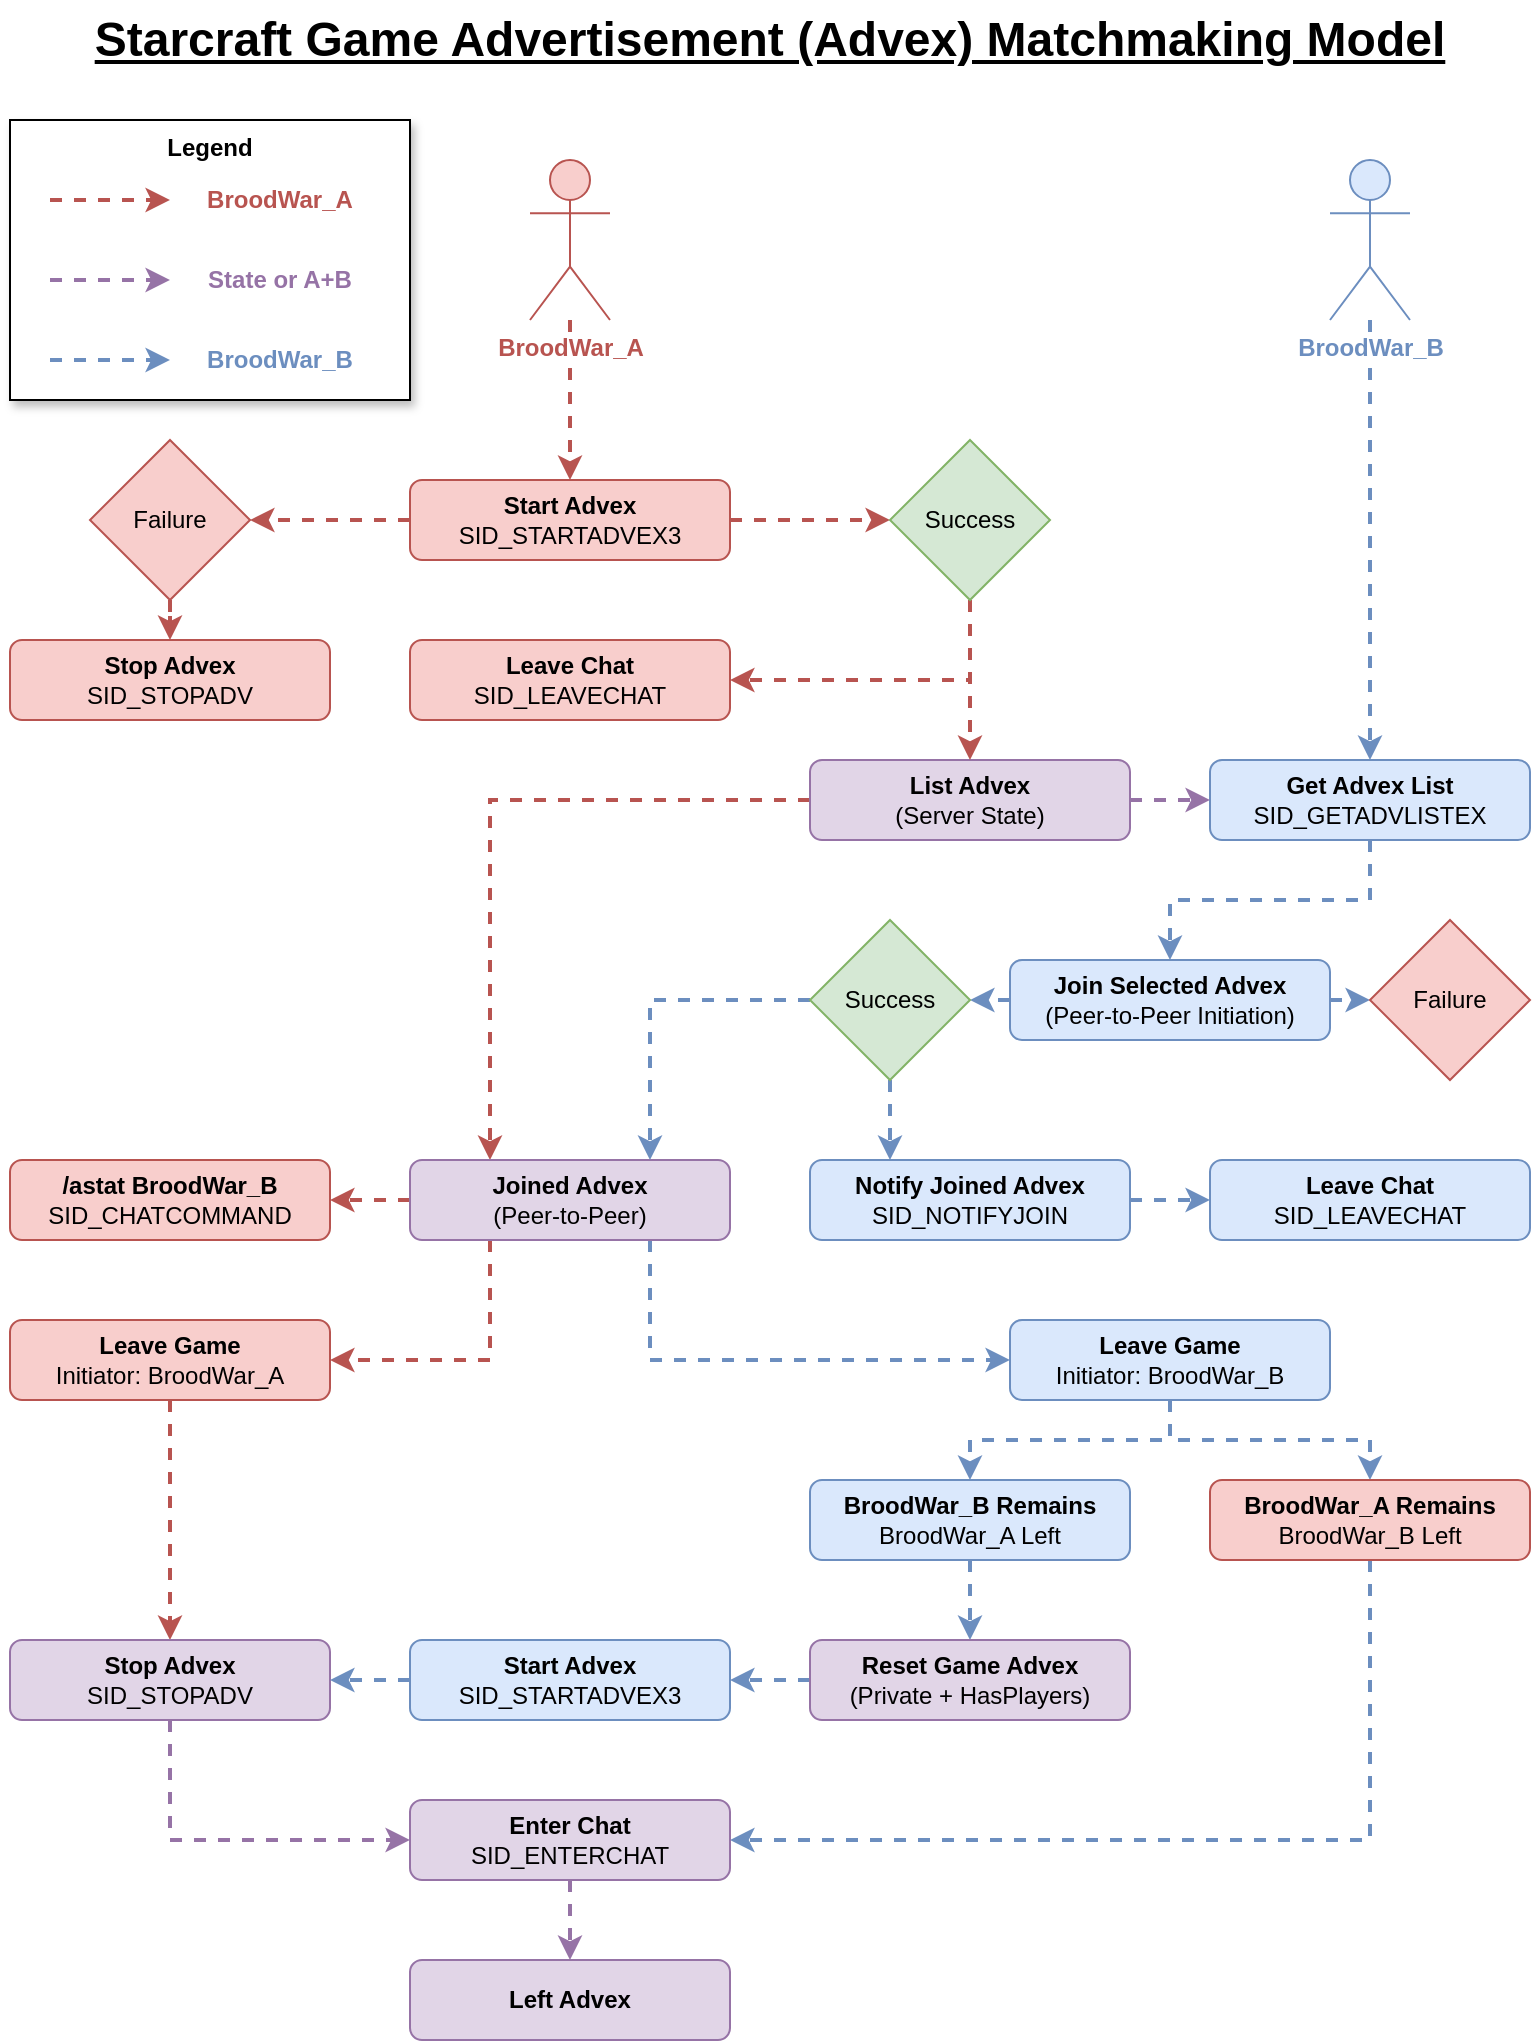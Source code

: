 <mxfile version="14.6.13" type="device"><diagram id="U_frjrk084fXuOIlBdpj" name="Page-1"><mxGraphModel dx="1718" dy="1018" grid="1" gridSize="10" guides="1" tooltips="1" connect="1" arrows="1" fold="1" page="1" pageScale="1" pageWidth="850" pageHeight="1100" math="0" shadow="0"><root><mxCell id="0"/><mxCell id="1" parent="0"/><mxCell id="LAFA9GSpPN4VXohZOYqY-93" style="edgeStyle=orthogonalEdgeStyle;rounded=0;orthogonalLoop=1;jettySize=auto;html=1;dashed=1;fillColor=#f8cecc;strokeColor=#b85450;strokeWidth=2;" edge="1" parent="1" source="LAFA9GSpPN4VXohZOYqY-5" target="LAFA9GSpPN4VXohZOYqY-72"><mxGeometry relative="1" as="geometry"/></mxCell><mxCell id="LAFA9GSpPN4VXohZOYqY-5" value="BroodWar_A" style="shape=umlActor;verticalLabelPosition=bottom;verticalAlign=top;html=1;outlineConnect=0;fontStyle=1;labelBackgroundColor=#ffffff;fillColor=#f8cecc;strokeColor=#b85450;fontColor=#B85450;" vertex="1" parent="1"><mxGeometry x="300" y="120" width="40" height="80" as="geometry"/></mxCell><mxCell id="LAFA9GSpPN4VXohZOYqY-96" style="edgeStyle=orthogonalEdgeStyle;rounded=0;orthogonalLoop=1;jettySize=auto;html=1;dashed=1;fillColor=#dae8fc;strokeColor=#6c8ebf;strokeWidth=2;" edge="1" parent="1" source="LAFA9GSpPN4VXohZOYqY-7" target="LAFA9GSpPN4VXohZOYqY-25"><mxGeometry relative="1" as="geometry"/></mxCell><mxCell id="LAFA9GSpPN4VXohZOYqY-7" value="BroodWar_B" style="shape=umlActor;verticalLabelPosition=bottom;verticalAlign=top;html=1;outlineConnect=0;fontStyle=1;labelBackgroundColor=#ffffff;fillColor=#dae8fc;strokeColor=#6c8ebf;fontColor=#6C8EBF;" vertex="1" parent="1"><mxGeometry x="700" y="120" width="40" height="80" as="geometry"/></mxCell><mxCell id="LAFA9GSpPN4VXohZOYqY-12" value="Starcraft Game Advertisement (Advex) Matchmaking Model" style="text;html=1;strokeColor=none;fillColor=none;align=center;verticalAlign=middle;whiteSpace=wrap;rounded=0;fontStyle=5;fontSize=24;" vertex="1" parent="1"><mxGeometry x="40" y="40" width="760" height="40" as="geometry"/></mxCell><mxCell id="LAFA9GSpPN4VXohZOYqY-112" style="edgeStyle=orthogonalEdgeStyle;rounded=0;orthogonalLoop=1;jettySize=auto;html=1;exitX=1;exitY=0.5;exitDx=0;exitDy=0;entryX=0;entryY=0.5;entryDx=0;entryDy=0;dashed=1;fillColor=#dae8fc;strokeColor=#6c8ebf;strokeWidth=2;" edge="1" parent="1" source="LAFA9GSpPN4VXohZOYqY-15" target="LAFA9GSpPN4VXohZOYqY-109"><mxGeometry relative="1" as="geometry"/></mxCell><mxCell id="LAFA9GSpPN4VXohZOYqY-114" style="edgeStyle=orthogonalEdgeStyle;rounded=0;orthogonalLoop=1;jettySize=auto;html=1;exitX=0;exitY=0.5;exitDx=0;exitDy=0;entryX=1;entryY=0.5;entryDx=0;entryDy=0;dashed=1;fillColor=#dae8fc;strokeColor=#6c8ebf;strokeWidth=2;" edge="1" parent="1" source="LAFA9GSpPN4VXohZOYqY-15" target="LAFA9GSpPN4VXohZOYqY-113"><mxGeometry relative="1" as="geometry"/></mxCell><mxCell id="LAFA9GSpPN4VXohZOYqY-15" value="Join Selected Advex&lt;br&gt;&lt;span style=&quot;font-weight: normal&quot;&gt;(Peer-to-Peer Initiation)&lt;/span&gt;" style="rounded=1;whiteSpace=wrap;html=1;fontStyle=1;fillColor=#dae8fc;strokeColor=#6c8ebf;" vertex="1" parent="1"><mxGeometry x="540" y="520" width="160" height="40" as="geometry"/></mxCell><mxCell id="LAFA9GSpPN4VXohZOYqY-162" style="edgeStyle=orthogonalEdgeStyle;rounded=0;orthogonalLoop=1;jettySize=auto;html=1;exitX=0.5;exitY=1;exitDx=0;exitDy=0;entryX=0.5;entryY=0;entryDx=0;entryDy=0;dashed=1;fillColor=#f8cecc;strokeColor=#b85450;strokeWidth=2;" edge="1" parent="1" source="LAFA9GSpPN4VXohZOYqY-20" target="LAFA9GSpPN4VXohZOYqY-152"><mxGeometry relative="1" as="geometry"/></mxCell><mxCell id="LAFA9GSpPN4VXohZOYqY-20" value="Leave Game&lt;br&gt;&lt;span style=&quot;font-weight: normal&quot;&gt;Initiator: BroodWar_A&lt;/span&gt;" style="rounded=1;whiteSpace=wrap;html=1;fontStyle=1;fillColor=#f8cecc;strokeColor=#b85450;" vertex="1" parent="1"><mxGeometry x="40" y="700" width="160" height="40" as="geometry"/></mxCell><mxCell id="LAFA9GSpPN4VXohZOYqY-183" style="edgeStyle=orthogonalEdgeStyle;rounded=0;orthogonalLoop=1;jettySize=auto;html=1;exitX=0.5;exitY=1;exitDx=0;exitDy=0;entryX=0.5;entryY=0;entryDx=0;entryDy=0;dashed=1;fillColor=#dae8fc;strokeColor=#6c8ebf;strokeWidth=2;" edge="1" parent="1" source="LAFA9GSpPN4VXohZOYqY-23" target="LAFA9GSpPN4VXohZOYqY-63"><mxGeometry relative="1" as="geometry"/></mxCell><mxCell id="LAFA9GSpPN4VXohZOYqY-184" style="edgeStyle=orthogonalEdgeStyle;rounded=0;orthogonalLoop=1;jettySize=auto;html=1;exitX=0.5;exitY=1;exitDx=0;exitDy=0;entryX=0.5;entryY=0;entryDx=0;entryDy=0;dashed=1;fillColor=#dae8fc;strokeColor=#6c8ebf;strokeWidth=2;" edge="1" parent="1" source="LAFA9GSpPN4VXohZOYqY-23" target="LAFA9GSpPN4VXohZOYqY-65"><mxGeometry relative="1" as="geometry"/></mxCell><mxCell id="LAFA9GSpPN4VXohZOYqY-23" value="Leave Game&lt;br&gt;&lt;span style=&quot;font-weight: normal&quot;&gt;Initiator: BroodWar_B&lt;/span&gt;" style="rounded=1;whiteSpace=wrap;html=1;fontStyle=1;fillColor=#dae8fc;strokeColor=#6c8ebf;" vertex="1" parent="1"><mxGeometry x="540" y="700" width="160" height="40" as="geometry"/></mxCell><mxCell id="LAFA9GSpPN4VXohZOYqY-193" style="edgeStyle=orthogonalEdgeStyle;rounded=0;orthogonalLoop=1;jettySize=auto;html=1;exitX=0.5;exitY=1;exitDx=0;exitDy=0;entryX=0.5;entryY=0;entryDx=0;entryDy=0;dashed=1;fillColor=#dae8fc;strokeColor=#6c8ebf;strokeWidth=2;" edge="1" parent="1" source="LAFA9GSpPN4VXohZOYqY-25" target="LAFA9GSpPN4VXohZOYqY-15"><mxGeometry relative="1" as="geometry"/></mxCell><mxCell id="LAFA9GSpPN4VXohZOYqY-25" value="&lt;b&gt;Get Advex List&lt;/b&gt;&lt;br&gt;SID_GETADVLISTEX" style="rounded=1;whiteSpace=wrap;html=1;fillColor=#dae8fc;strokeColor=#6c8ebf;" vertex="1" parent="1"><mxGeometry x="640" y="420" width="160" height="40" as="geometry"/></mxCell><mxCell id="LAFA9GSpPN4VXohZOYqY-95" style="edgeStyle=orthogonalEdgeStyle;rounded=0;orthogonalLoop=1;jettySize=auto;html=1;entryX=0;entryY=0.5;entryDx=0;entryDy=0;dashed=1;strokeWidth=2;fillColor=#e1d5e7;strokeColor=#9673a6;" edge="1" parent="1" source="LAFA9GSpPN4VXohZOYqY-32" target="LAFA9GSpPN4VXohZOYqY-25"><mxGeometry relative="1" as="geometry"/></mxCell><mxCell id="LAFA9GSpPN4VXohZOYqY-189" style="edgeStyle=orthogonalEdgeStyle;rounded=0;orthogonalLoop=1;jettySize=auto;html=1;exitX=0;exitY=0.5;exitDx=0;exitDy=0;entryX=0.25;entryY=0;entryDx=0;entryDy=0;dashed=1;fillColor=#f8cecc;strokeColor=#b85450;strokeWidth=2;" edge="1" parent="1" source="LAFA9GSpPN4VXohZOYqY-32" target="LAFA9GSpPN4VXohZOYqY-60"><mxGeometry relative="1" as="geometry"/></mxCell><mxCell id="LAFA9GSpPN4VXohZOYqY-32" value="List Advex&lt;br&gt;&lt;span style=&quot;font-weight: normal&quot;&gt;(Server State)&lt;/span&gt;" style="rounded=1;whiteSpace=wrap;html=1;fontStyle=1;fillColor=#e1d5e7;strokeColor=#9673a6;" vertex="1" parent="1"><mxGeometry x="440" y="420" width="160" height="40" as="geometry"/></mxCell><mxCell id="LAFA9GSpPN4VXohZOYqY-117" style="edgeStyle=orthogonalEdgeStyle;rounded=0;orthogonalLoop=1;jettySize=auto;html=1;exitX=1;exitY=0.5;exitDx=0;exitDy=0;entryX=0;entryY=0.5;entryDx=0;entryDy=0;dashed=1;fillColor=#dae8fc;strokeColor=#6c8ebf;strokeWidth=2;" edge="1" parent="1" source="LAFA9GSpPN4VXohZOYqY-50" target="LAFA9GSpPN4VXohZOYqY-116"><mxGeometry relative="1" as="geometry"/></mxCell><mxCell id="LAFA9GSpPN4VXohZOYqY-50" value="&lt;b&gt;Notify Joined Advex&lt;/b&gt;&lt;br&gt;SID_NOTIFYJOIN" style="rounded=1;whiteSpace=wrap;html=1;fillColor=#dae8fc;strokeColor=#6c8ebf;" vertex="1" parent="1"><mxGeometry x="440" y="620" width="160" height="40" as="geometry"/></mxCell><mxCell id="LAFA9GSpPN4VXohZOYqY-126" style="edgeStyle=orthogonalEdgeStyle;rounded=0;orthogonalLoop=1;jettySize=auto;html=1;exitX=0;exitY=0.5;exitDx=0;exitDy=0;entryX=1;entryY=0.5;entryDx=0;entryDy=0;dashed=1;fillColor=#f8cecc;strokeColor=#b85450;strokeWidth=2;" edge="1" parent="1" source="LAFA9GSpPN4VXohZOYqY-60" target="LAFA9GSpPN4VXohZOYqY-61"><mxGeometry relative="1" as="geometry"/></mxCell><mxCell id="LAFA9GSpPN4VXohZOYqY-175" style="edgeStyle=orthogonalEdgeStyle;rounded=0;orthogonalLoop=1;jettySize=auto;html=1;exitX=0.25;exitY=1;exitDx=0;exitDy=0;entryX=1;entryY=0.5;entryDx=0;entryDy=0;dashed=1;fillColor=#f8cecc;strokeColor=#b85450;strokeWidth=2;" edge="1" parent="1" source="LAFA9GSpPN4VXohZOYqY-60" target="LAFA9GSpPN4VXohZOYqY-20"><mxGeometry relative="1" as="geometry"/></mxCell><mxCell id="LAFA9GSpPN4VXohZOYqY-177" style="edgeStyle=orthogonalEdgeStyle;rounded=0;orthogonalLoop=1;jettySize=auto;html=1;exitX=0.75;exitY=1;exitDx=0;exitDy=0;entryX=0;entryY=0.5;entryDx=0;entryDy=0;dashed=1;fillColor=#dae8fc;strokeColor=#6c8ebf;strokeWidth=2;" edge="1" parent="1" source="LAFA9GSpPN4VXohZOYqY-60" target="LAFA9GSpPN4VXohZOYqY-23"><mxGeometry relative="1" as="geometry"/></mxCell><mxCell id="LAFA9GSpPN4VXohZOYqY-60" value="Joined Advex&lt;br&gt;&lt;span style=&quot;font-weight: normal&quot;&gt;(Peer-to-Peer)&lt;/span&gt;" style="rounded=1;whiteSpace=wrap;html=1;fontStyle=1;fillColor=#e1d5e7;strokeColor=#9673a6;" vertex="1" parent="1"><mxGeometry x="240" y="620" width="160" height="40" as="geometry"/></mxCell><mxCell id="LAFA9GSpPN4VXohZOYqY-61" value="&lt;b&gt;/astat BroodWar_B&lt;/b&gt;&lt;br&gt;SID_CHATCOMMAND" style="rounded=1;whiteSpace=wrap;html=1;fillColor=#f8cecc;strokeColor=#b85450;" vertex="1" parent="1"><mxGeometry x="40" y="620" width="160" height="40" as="geometry"/></mxCell><mxCell id="LAFA9GSpPN4VXohZOYqY-62" style="edgeStyle=orthogonalEdgeStyle;rounded=0;orthogonalLoop=1;jettySize=auto;html=1;dashed=1;fontSize=12;fillColor=#dae8fc;strokeColor=#6c8ebf;strokeWidth=2;" edge="1" parent="1" source="LAFA9GSpPN4VXohZOYqY-63" target="LAFA9GSpPN4VXohZOYqY-69"><mxGeometry relative="1" as="geometry"/></mxCell><mxCell id="LAFA9GSpPN4VXohZOYqY-63" value="&lt;b&gt;BroodWar_B Remains&lt;/b&gt;&lt;br&gt;BroodWar_A Left" style="rounded=1;whiteSpace=wrap;html=1;fillColor=#dae8fc;strokeColor=#6c8ebf;" vertex="1" parent="1"><mxGeometry x="440" y="780" width="160" height="40" as="geometry"/></mxCell><mxCell id="LAFA9GSpPN4VXohZOYqY-180" style="edgeStyle=orthogonalEdgeStyle;rounded=0;orthogonalLoop=1;jettySize=auto;html=1;exitX=0.5;exitY=1;exitDx=0;exitDy=0;entryX=1;entryY=0.5;entryDx=0;entryDy=0;dashed=1;fillColor=#dae8fc;strokeColor=#6c8ebf;strokeWidth=2;" edge="1" parent="1" source="LAFA9GSpPN4VXohZOYqY-65" target="LAFA9GSpPN4VXohZOYqY-154"><mxGeometry relative="1" as="geometry"/></mxCell><mxCell id="LAFA9GSpPN4VXohZOYqY-65" value="&lt;b&gt;BroodWar_A Remains&lt;/b&gt;&lt;br&gt;BroodWar_B Left" style="rounded=1;whiteSpace=wrap;html=1;fillColor=#f8cecc;strokeColor=#b85450;" vertex="1" parent="1"><mxGeometry x="640" y="780" width="160" height="40" as="geometry"/></mxCell><mxCell id="LAFA9GSpPN4VXohZOYqY-165" style="edgeStyle=orthogonalEdgeStyle;rounded=0;orthogonalLoop=1;jettySize=auto;html=1;exitX=0;exitY=0.5;exitDx=0;exitDy=0;entryX=1;entryY=0.5;entryDx=0;entryDy=0;dashed=1;fillColor=#dae8fc;strokeColor=#6c8ebf;strokeWidth=2;" edge="1" parent="1" source="LAFA9GSpPN4VXohZOYqY-69" target="LAFA9GSpPN4VXohZOYqY-155"><mxGeometry relative="1" as="geometry"/></mxCell><mxCell id="LAFA9GSpPN4VXohZOYqY-69" value="Reset Game Advex&lt;br&gt;&lt;span style=&quot;font-weight: normal&quot;&gt;(Private + HasPlayers)&lt;/span&gt;" style="rounded=1;whiteSpace=wrap;html=1;fontStyle=1;fillColor=#e1d5e7;strokeColor=#9673a6;" vertex="1" parent="1"><mxGeometry x="440" y="860" width="160" height="40" as="geometry"/></mxCell><mxCell id="LAFA9GSpPN4VXohZOYqY-101" style="edgeStyle=orthogonalEdgeStyle;rounded=0;orthogonalLoop=1;jettySize=auto;html=1;dashed=1;fillColor=#f8cecc;strokeColor=#b85450;strokeWidth=2;" edge="1" parent="1" source="LAFA9GSpPN4VXohZOYqY-72" target="LAFA9GSpPN4VXohZOYqY-99"><mxGeometry relative="1" as="geometry"/></mxCell><mxCell id="LAFA9GSpPN4VXohZOYqY-103" style="edgeStyle=orthogonalEdgeStyle;rounded=0;orthogonalLoop=1;jettySize=auto;html=1;dashed=1;fillColor=#f8cecc;strokeColor=#b85450;strokeWidth=2;" edge="1" parent="1" source="LAFA9GSpPN4VXohZOYqY-72" target="LAFA9GSpPN4VXohZOYqY-102"><mxGeometry relative="1" as="geometry"/></mxCell><mxCell id="LAFA9GSpPN4VXohZOYqY-72" value="&lt;b&gt;Start Advex&lt;/b&gt;&lt;br&gt;SID_STARTADVEX3" style="rounded=1;whiteSpace=wrap;html=1;labelBackgroundColor=none;fontSize=12;fillColor=#f8cecc;strokeColor=#b85450;" vertex="1" parent="1"><mxGeometry x="240" y="280" width="160" height="40" as="geometry"/></mxCell><mxCell id="LAFA9GSpPN4VXohZOYqY-77" value="&lt;b&gt;Leave Chat&lt;/b&gt;&lt;br&gt;SID_LEAVECHAT" style="rounded=1;whiteSpace=wrap;html=1;labelBackgroundColor=none;fontSize=12;fillColor=#f8cecc;strokeColor=#b85450;" vertex="1" parent="1"><mxGeometry x="240" y="360" width="160" height="40" as="geometry"/></mxCell><mxCell id="LAFA9GSpPN4VXohZOYqY-81" value="&lt;b&gt;Stop Advex&lt;/b&gt;&lt;br&gt;SID_STOPADV" style="rounded=1;whiteSpace=wrap;html=1;labelBackgroundColor=none;fontSize=12;fillColor=#f8cecc;strokeColor=#b85450;" vertex="1" parent="1"><mxGeometry x="40" y="360" width="160" height="40" as="geometry"/></mxCell><mxCell id="LAFA9GSpPN4VXohZOYqY-100" style="edgeStyle=orthogonalEdgeStyle;rounded=0;orthogonalLoop=1;jettySize=auto;html=1;dashed=1;fillColor=#f8cecc;strokeColor=#b85450;strokeWidth=2;" edge="1" parent="1" source="LAFA9GSpPN4VXohZOYqY-99" target="LAFA9GSpPN4VXohZOYqY-81"><mxGeometry relative="1" as="geometry"/></mxCell><mxCell id="LAFA9GSpPN4VXohZOYqY-99" value="Failure" style="rhombus;whiteSpace=wrap;html=1;fillColor=#f8cecc;strokeColor=#b85450;" vertex="1" parent="1"><mxGeometry x="80" y="260" width="80" height="80" as="geometry"/></mxCell><mxCell id="LAFA9GSpPN4VXohZOYqY-131" style="edgeStyle=orthogonalEdgeStyle;rounded=0;orthogonalLoop=1;jettySize=auto;html=1;exitX=0.5;exitY=1;exitDx=0;exitDy=0;dashed=1;fillColor=#f8cecc;strokeColor=#b85450;strokeWidth=2;" edge="1" parent="1" source="LAFA9GSpPN4VXohZOYqY-102" target="LAFA9GSpPN4VXohZOYqY-32"><mxGeometry relative="1" as="geometry"/></mxCell><mxCell id="LAFA9GSpPN4VXohZOYqY-135" style="edgeStyle=orthogonalEdgeStyle;rounded=0;orthogonalLoop=1;jettySize=auto;html=1;exitX=0.5;exitY=1;exitDx=0;exitDy=0;entryX=1;entryY=0.5;entryDx=0;entryDy=0;dashed=1;fillColor=#f8cecc;strokeColor=#b85450;strokeWidth=2;" edge="1" parent="1" source="LAFA9GSpPN4VXohZOYqY-102" target="LAFA9GSpPN4VXohZOYqY-77"><mxGeometry relative="1" as="geometry"/></mxCell><mxCell id="LAFA9GSpPN4VXohZOYqY-102" value="Success" style="rhombus;whiteSpace=wrap;html=1;fillColor=#d5e8d4;strokeColor=#82b366;" vertex="1" parent="1"><mxGeometry x="480" y="260" width="80" height="80" as="geometry"/></mxCell><mxCell id="LAFA9GSpPN4VXohZOYqY-109" value="Failure" style="rhombus;whiteSpace=wrap;html=1;fillColor=#f8cecc;strokeColor=#b85450;" vertex="1" parent="1"><mxGeometry x="720" y="500" width="80" height="80" as="geometry"/></mxCell><mxCell id="LAFA9GSpPN4VXohZOYqY-190" style="edgeStyle=orthogonalEdgeStyle;rounded=0;orthogonalLoop=1;jettySize=auto;html=1;exitX=0;exitY=0.5;exitDx=0;exitDy=0;entryX=0.75;entryY=0;entryDx=0;entryDy=0;dashed=1;fillColor=#dae8fc;strokeColor=#6c8ebf;strokeWidth=2;" edge="1" parent="1" source="LAFA9GSpPN4VXohZOYqY-113" target="LAFA9GSpPN4VXohZOYqY-60"><mxGeometry relative="1" as="geometry"/></mxCell><mxCell id="LAFA9GSpPN4VXohZOYqY-191" style="edgeStyle=orthogonalEdgeStyle;rounded=0;orthogonalLoop=1;jettySize=auto;html=1;exitX=0.5;exitY=1;exitDx=0;exitDy=0;entryX=0.25;entryY=0;entryDx=0;entryDy=0;dashed=1;fillColor=#dae8fc;strokeColor=#6c8ebf;strokeWidth=2;" edge="1" parent="1" source="LAFA9GSpPN4VXohZOYqY-113" target="LAFA9GSpPN4VXohZOYqY-50"><mxGeometry relative="1" as="geometry"/></mxCell><mxCell id="LAFA9GSpPN4VXohZOYqY-113" value="Success" style="rhombus;whiteSpace=wrap;html=1;fillColor=#d5e8d4;strokeColor=#82b366;" vertex="1" parent="1"><mxGeometry x="440" y="500" width="80" height="80" as="geometry"/></mxCell><mxCell id="LAFA9GSpPN4VXohZOYqY-116" value="&lt;b&gt;Leave Chat&lt;/b&gt;&lt;br&gt;SID_LEAVECHAT" style="rounded=1;whiteSpace=wrap;html=1;labelBackgroundColor=none;fontSize=12;fillColor=#dae8fc;strokeColor=#6c8ebf;" vertex="1" parent="1"><mxGeometry x="640" y="620" width="160" height="40" as="geometry"/></mxCell><mxCell id="LAFA9GSpPN4VXohZOYqY-150" value="Left Advex" style="rounded=1;whiteSpace=wrap;html=1;fontStyle=1;fillColor=#e1d5e7;strokeColor=#9673a6;" vertex="1" parent="1"><mxGeometry x="240" y="1020" width="160" height="40" as="geometry"/></mxCell><mxCell id="LAFA9GSpPN4VXohZOYqY-181" style="edgeStyle=orthogonalEdgeStyle;rounded=0;orthogonalLoop=1;jettySize=auto;html=1;exitX=0.5;exitY=1;exitDx=0;exitDy=0;entryX=0;entryY=0.5;entryDx=0;entryDy=0;dashed=1;fillColor=#e1d5e7;strokeColor=#9673a6;strokeWidth=2;" edge="1" parent="1" source="LAFA9GSpPN4VXohZOYqY-152" target="LAFA9GSpPN4VXohZOYqY-154"><mxGeometry relative="1" as="geometry"/></mxCell><mxCell id="LAFA9GSpPN4VXohZOYqY-152" value="&lt;b&gt;Stop Advex&lt;/b&gt;&lt;br&gt;SID_STOPADV" style="rounded=1;whiteSpace=wrap;html=1;labelBackgroundColor=none;fontSize=12;fillColor=#e1d5e7;strokeColor=#9673a6;" vertex="1" parent="1"><mxGeometry x="40" y="860" width="160" height="40" as="geometry"/></mxCell><mxCell id="LAFA9GSpPN4VXohZOYqY-153" style="edgeStyle=orthogonalEdgeStyle;rounded=0;orthogonalLoop=1;jettySize=auto;html=1;exitX=0.5;exitY=1;exitDx=0;exitDy=0;entryX=0.5;entryY=0;entryDx=0;entryDy=0;dashed=1;fillColor=#e1d5e7;strokeColor=#9673a6;strokeWidth=2;" edge="1" parent="1" source="LAFA9GSpPN4VXohZOYqY-154" target="LAFA9GSpPN4VXohZOYqY-150"><mxGeometry relative="1" as="geometry"/></mxCell><mxCell id="LAFA9GSpPN4VXohZOYqY-154" value="&lt;b&gt;Enter Chat&lt;/b&gt;&lt;br&gt;SID_ENTERCHAT" style="rounded=1;whiteSpace=wrap;html=1;labelBackgroundColor=none;fontSize=12;fillColor=#e1d5e7;strokeColor=#9673a6;" vertex="1" parent="1"><mxGeometry x="240" y="940" width="160" height="40" as="geometry"/></mxCell><mxCell id="LAFA9GSpPN4VXohZOYqY-185" style="edgeStyle=orthogonalEdgeStyle;rounded=0;orthogonalLoop=1;jettySize=auto;html=1;exitX=0;exitY=0.5;exitDx=0;exitDy=0;entryX=1;entryY=0.5;entryDx=0;entryDy=0;dashed=1;fillColor=#dae8fc;strokeColor=#6c8ebf;strokeWidth=2;" edge="1" parent="1" source="LAFA9GSpPN4VXohZOYqY-155" target="LAFA9GSpPN4VXohZOYqY-152"><mxGeometry relative="1" as="geometry"/></mxCell><mxCell id="LAFA9GSpPN4VXohZOYqY-155" value="&lt;b&gt;Start Advex&lt;/b&gt;&lt;br&gt;SID_STARTADVEX3" style="rounded=1;whiteSpace=wrap;html=1;labelBackgroundColor=none;fontSize=12;fillColor=#dae8fc;strokeColor=#6c8ebf;" vertex="1" parent="1"><mxGeometry x="240" y="860" width="160" height="40" as="geometry"/></mxCell><mxCell id="LAFA9GSpPN4VXohZOYqY-200" value="Legend" style="rounded=0;whiteSpace=wrap;html=1;labelBackgroundColor=#ffffff;fontStyle=1;verticalAlign=top;shadow=1;" vertex="1" parent="1"><mxGeometry x="40" y="100" width="200" height="140" as="geometry"/></mxCell><mxCell id="LAFA9GSpPN4VXohZOYqY-211" value="" style="endArrow=classic;html=1;dashed=1;strokeWidth=2;fillColor=#f8cecc;strokeColor=#b85450;" edge="1" parent="1"><mxGeometry width="50" height="50" relative="1" as="geometry"><mxPoint x="60" y="140" as="sourcePoint"/><mxPoint x="120" y="140" as="targetPoint"/></mxGeometry></mxCell><mxCell id="LAFA9GSpPN4VXohZOYqY-212" value="" style="endArrow=classic;html=1;dashed=1;strokeWidth=2;fillColor=#e1d5e7;strokeColor=#9673a6;" edge="1" parent="1"><mxGeometry width="50" height="50" relative="1" as="geometry"><mxPoint x="60" y="180" as="sourcePoint"/><mxPoint x="120" y="180" as="targetPoint"/></mxGeometry></mxCell><mxCell id="LAFA9GSpPN4VXohZOYqY-213" value="" style="endArrow=classic;html=1;dashed=1;strokeWidth=2;fillColor=#dae8fc;strokeColor=#6c8ebf;" edge="1" parent="1"><mxGeometry width="50" height="50" relative="1" as="geometry"><mxPoint x="60" y="220" as="sourcePoint"/><mxPoint x="120" y="220" as="targetPoint"/></mxGeometry></mxCell><mxCell id="LAFA9GSpPN4VXohZOYqY-214" value="BroodWar_A" style="text;html=1;strokeColor=none;fillColor=none;align=center;verticalAlign=middle;whiteSpace=wrap;rounded=0;shadow=1;labelBackgroundColor=none;fontStyle=1;fontColor=#B85450;" vertex="1" parent="1"><mxGeometry x="130" y="130" width="90" height="20" as="geometry"/></mxCell><mxCell id="LAFA9GSpPN4VXohZOYqY-215" value="State or A+B" style="text;html=1;strokeColor=none;fillColor=none;align=center;verticalAlign=middle;whiteSpace=wrap;rounded=0;shadow=1;labelBackgroundColor=none;fontStyle=1;fontColor=#9673A6;" vertex="1" parent="1"><mxGeometry x="130" y="170" width="90" height="20" as="geometry"/></mxCell><mxCell id="LAFA9GSpPN4VXohZOYqY-216" value="BroodWar_B" style="text;html=1;strokeColor=none;fillColor=none;align=center;verticalAlign=middle;whiteSpace=wrap;rounded=0;shadow=1;labelBackgroundColor=none;fontStyle=1;fontColor=#6C8EBF;" vertex="1" parent="1"><mxGeometry x="130" y="210" width="90" height="20" as="geometry"/></mxCell></root></mxGraphModel></diagram></mxfile>